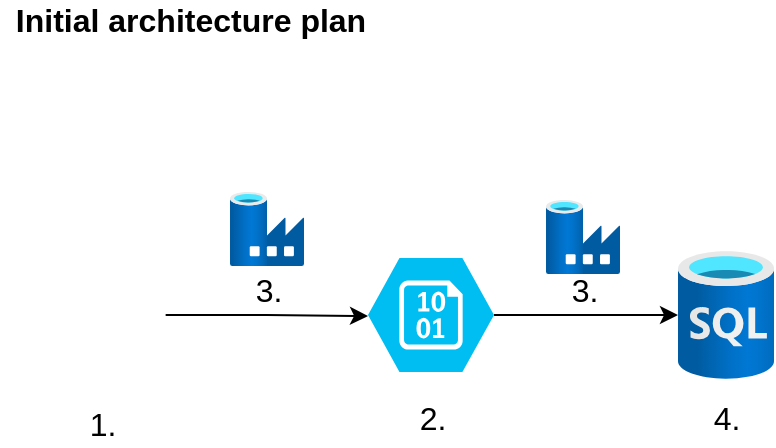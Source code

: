 <mxfile version="17.4.6" type="device"><diagram id="iLHwatAPD5IObiXw80w-" name="Page-1"><mxGraphModel dx="2452" dy="935" grid="0" gridSize="10" guides="1" tooltips="1" connect="1" arrows="1" fold="1" page="1" pageScale="1" pageWidth="850" pageHeight="1100" math="0" shadow="0"><root><mxCell id="0"/><mxCell id="1" parent="0"/><mxCell id="Gd1VqfzdM0HTouciy5Pt-1" value="&lt;font style=&quot;font-size: 16px&quot;&gt;Initial architecture plan&lt;/font&gt;" style="text;html=1;align=center;verticalAlign=middle;resizable=0;points=[];autosize=1;strokeColor=none;fillColor=none;fontStyle=1" vertex="1" parent="1"><mxGeometry x="10" y="30" width="190" height="20" as="geometry"/></mxCell><mxCell id="Gd1VqfzdM0HTouciy5Pt-5" style="edgeStyle=orthogonalEdgeStyle;rounded=0;orthogonalLoop=1;jettySize=auto;html=1;exitX=1;exitY=0.5;exitDx=0;exitDy=0;fontSize=16;entryX=0;entryY=0.509;entryDx=0;entryDy=0;entryPerimeter=0;" edge="1" parent="1" source="Gd1VqfzdM0HTouciy5Pt-2" target="Gd1VqfzdM0HTouciy5Pt-6"><mxGeometry relative="1" as="geometry"><mxPoint x="192" y="188" as="targetPoint"/></mxGeometry></mxCell><mxCell id="Gd1VqfzdM0HTouciy5Pt-2" value="" style="shape=image;verticalLabelPosition=bottom;labelBackgroundColor=default;verticalAlign=top;aspect=fixed;imageAspect=0;image=https://upload.wikimedia.org/wikipedia/fi/thumb/9/9e/NHL_logo.svg/1200px-NHL_logo.svg.png;" vertex="1" parent="1"><mxGeometry x="24" y="148" width="68.82" height="79" as="geometry"/></mxCell><mxCell id="Gd1VqfzdM0HTouciy5Pt-3" value="1." style="text;html=1;align=center;verticalAlign=middle;resizable=0;points=[];autosize=1;strokeColor=none;fillColor=none;fontSize=16;" vertex="1" parent="1"><mxGeometry x="49" y="230" width="23" height="23" as="geometry"/></mxCell><mxCell id="Gd1VqfzdM0HTouciy5Pt-4" value="" style="aspect=fixed;html=1;points=[];align=center;image;fontSize=12;image=img/lib/azure2/databases/Data_Factory.svg;" vertex="1" parent="1"><mxGeometry x="125" y="126" width="37" height="37" as="geometry"/></mxCell><mxCell id="Gd1VqfzdM0HTouciy5Pt-22" style="edgeStyle=orthogonalEdgeStyle;rounded=0;orthogonalLoop=1;jettySize=auto;html=1;fontSize=16;" edge="1" parent="1" source="Gd1VqfzdM0HTouciy5Pt-6" target="Gd1VqfzdM0HTouciy5Pt-10"><mxGeometry relative="1" as="geometry"/></mxCell><mxCell id="Gd1VqfzdM0HTouciy5Pt-6" value="" style="verticalLabelPosition=bottom;html=1;verticalAlign=top;align=center;strokeColor=none;fillColor=#00BEF2;shape=mxgraph.azure.storage_blob;fontSize=16;" vertex="1" parent="1"><mxGeometry x="194" y="159" width="63" height="57" as="geometry"/></mxCell><mxCell id="Gd1VqfzdM0HTouciy5Pt-8" value="2." style="text;html=1;align=center;verticalAlign=middle;resizable=0;points=[];autosize=1;strokeColor=none;fillColor=none;fontSize=16;" vertex="1" parent="1"><mxGeometry x="214" y="227" width="23" height="23" as="geometry"/></mxCell><mxCell id="Gd1VqfzdM0HTouciy5Pt-9" value="3." style="text;html=1;align=center;verticalAlign=middle;resizable=0;points=[];autosize=1;strokeColor=none;fillColor=none;fontSize=16;" vertex="1" parent="1"><mxGeometry x="132" y="163" width="23" height="23" as="geometry"/></mxCell><mxCell id="Gd1VqfzdM0HTouciy5Pt-10" value="" style="aspect=fixed;html=1;points=[];align=center;image;fontSize=12;image=img/lib/azure2/databases/SQL_Database.svg;" vertex="1" parent="1"><mxGeometry x="349" y="155.5" width="48" height="64" as="geometry"/></mxCell><mxCell id="Gd1VqfzdM0HTouciy5Pt-14" value="4." style="text;html=1;align=center;verticalAlign=middle;resizable=0;points=[];autosize=1;strokeColor=none;fillColor=none;fontSize=16;" vertex="1" parent="1"><mxGeometry x="361.5" y="227" width="23" height="23" as="geometry"/></mxCell><mxCell id="Gd1VqfzdM0HTouciy5Pt-23" value="" style="aspect=fixed;html=1;points=[];align=center;image;fontSize=12;image=img/lib/azure2/databases/Data_Factory.svg;" vertex="1" parent="1"><mxGeometry x="283" y="130" width="37" height="37" as="geometry"/></mxCell><mxCell id="Gd1VqfzdM0HTouciy5Pt-24" value="3." style="text;html=1;align=center;verticalAlign=middle;resizable=0;points=[];autosize=1;strokeColor=none;fillColor=none;fontSize=16;" vertex="1" parent="1"><mxGeometry x="290" y="163" width="23" height="23" as="geometry"/></mxCell></root></mxGraphModel></diagram></mxfile>